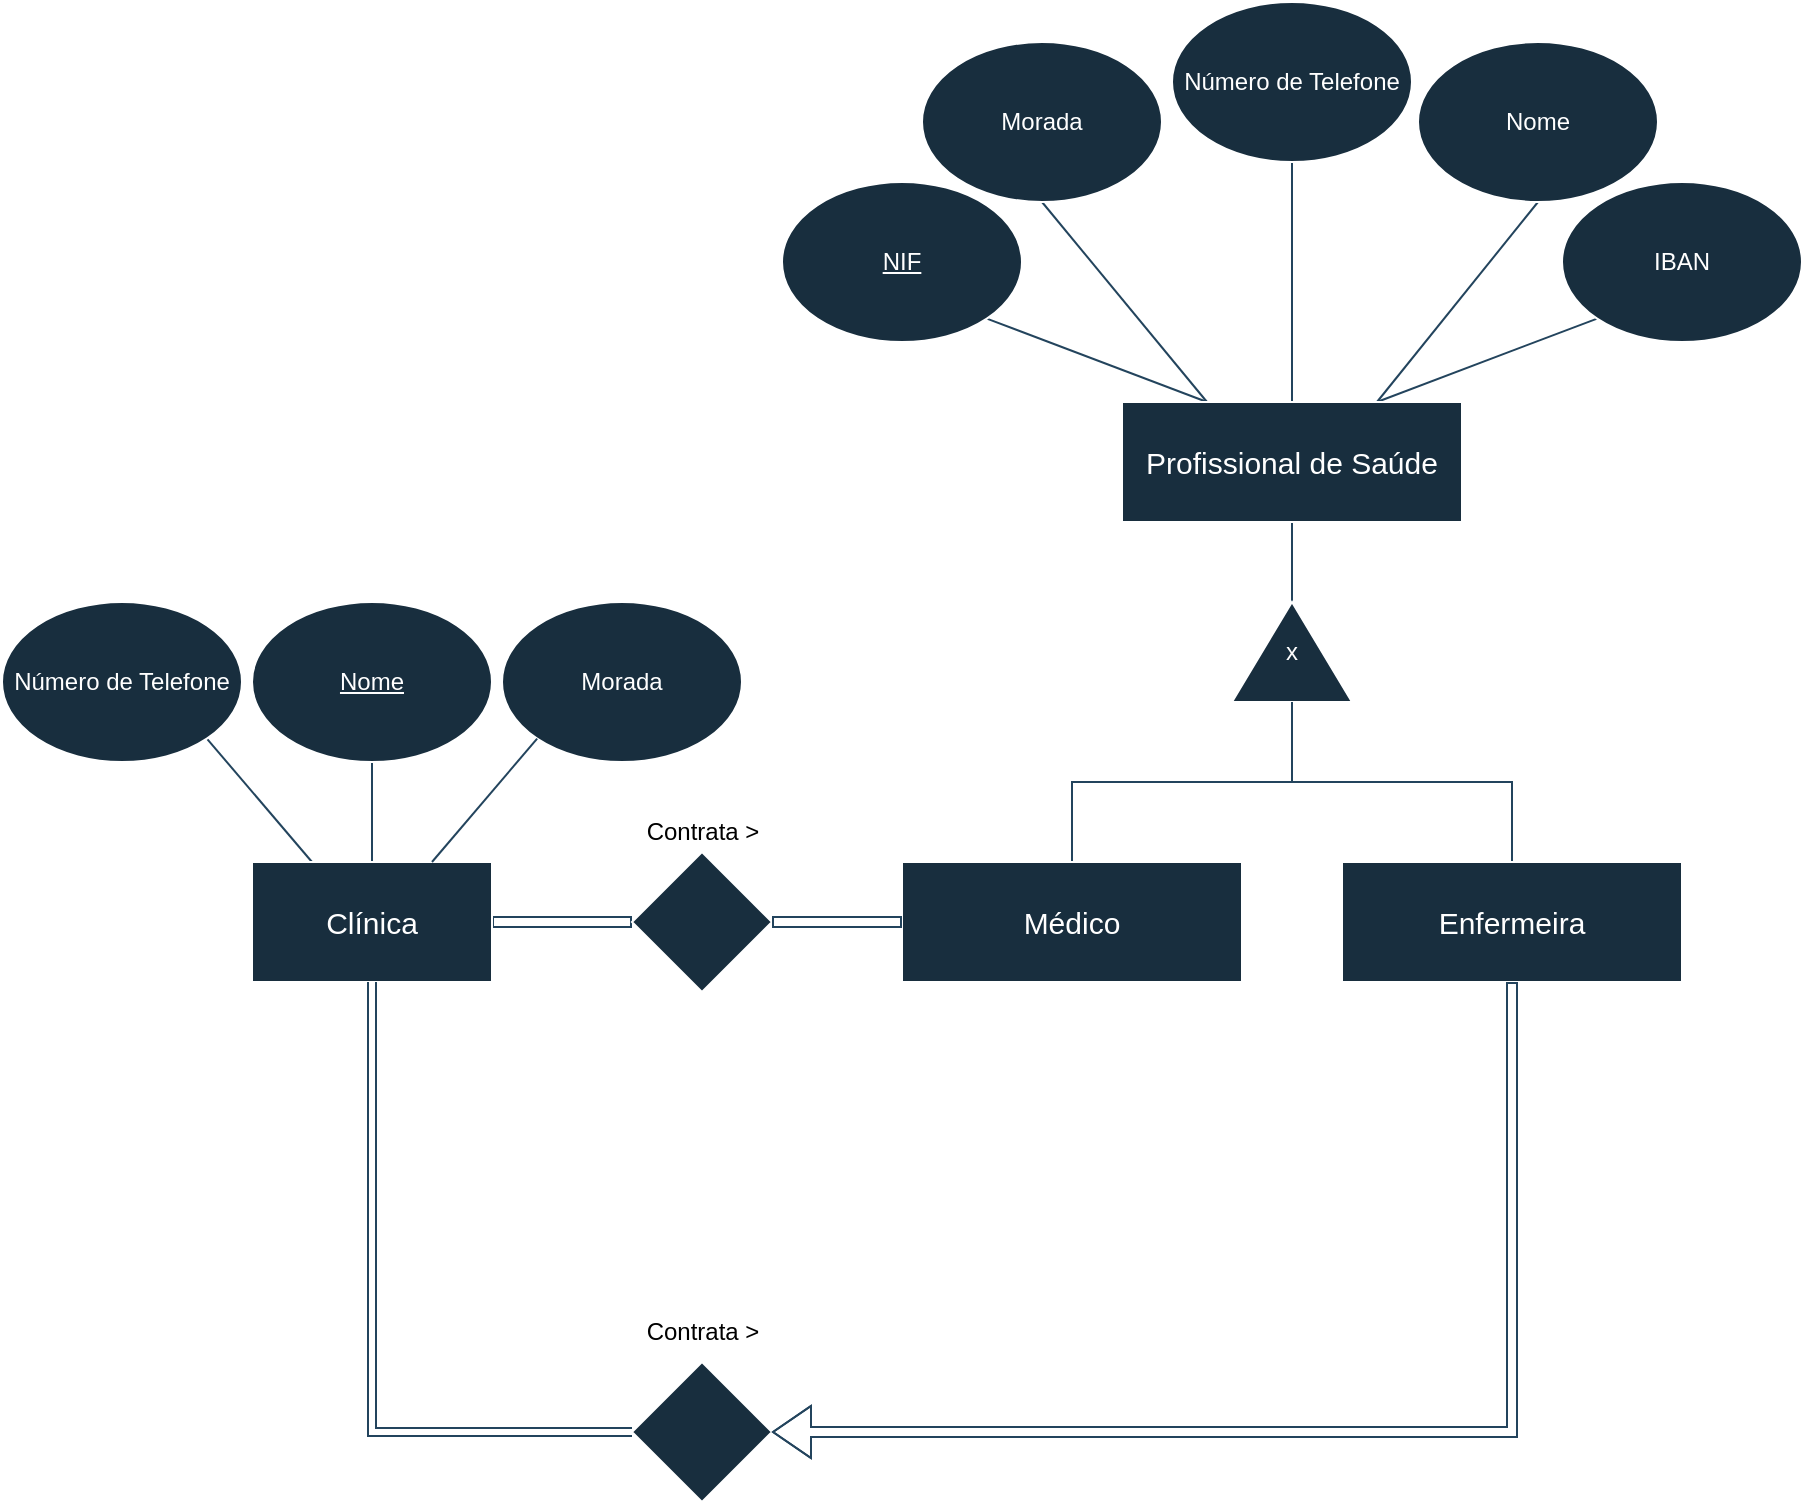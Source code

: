 <mxfile version="24.2.7" type="github" pages="2">
  <diagram id="R2lEEEUBdFMjLlhIrx00" name="Page-1">
    <mxGraphModel dx="1406" dy="894" grid="1" gridSize="10" guides="1" tooltips="1" connect="1" arrows="0" fold="1" page="1" pageScale="1" pageWidth="850" pageHeight="1100" math="0" shadow="0" extFonts="Permanent Marker^https://fonts.googleapis.com/css?family=Permanent+Marker">
      <root>
        <mxCell id="0" />
        <mxCell id="1" parent="0" />
        <mxCell id="osjCYdtPVFfUL0etH68a-21" style="rounded=0;orthogonalLoop=1;jettySize=auto;html=1;exitX=0.25;exitY=0;exitDx=0;exitDy=0;entryX=1;entryY=1;entryDx=0;entryDy=0;strokeColor=#23445D;endArrow=none;endFill=0;" parent="1" source="osjCYdtPVFfUL0etH68a-17" target="osjCYdtPVFfUL0etH68a-19" edge="1">
          <mxGeometry relative="1" as="geometry" />
        </mxCell>
        <mxCell id="osjCYdtPVFfUL0etH68a-24" style="rounded=0;orthogonalLoop=1;jettySize=auto;html=1;exitX=0.25;exitY=0;exitDx=0;exitDy=0;entryX=0.5;entryY=1;entryDx=0;entryDy=0;strokeColor=#23445D;endArrow=none;endFill=0;" parent="1" source="osjCYdtPVFfUL0etH68a-17" target="osjCYdtPVFfUL0etH68a-23" edge="1">
          <mxGeometry relative="1" as="geometry" />
        </mxCell>
        <mxCell id="osjCYdtPVFfUL0etH68a-25" style="edgeStyle=orthogonalEdgeStyle;rounded=0;orthogonalLoop=1;jettySize=auto;html=1;exitX=0.5;exitY=0;exitDx=0;exitDy=0;strokeColor=#23445D;entryX=0.5;entryY=1;entryDx=0;entryDy=0;endArrow=none;endFill=0;" parent="1" source="osjCYdtPVFfUL0etH68a-17" target="osjCYdtPVFfUL0etH68a-26" edge="1">
          <mxGeometry relative="1" as="geometry">
            <mxPoint x="645.0" y="170" as="targetPoint" />
          </mxGeometry>
        </mxCell>
        <mxCell id="osjCYdtPVFfUL0etH68a-28" style="rounded=0;orthogonalLoop=1;jettySize=auto;html=1;exitX=0.75;exitY=0;exitDx=0;exitDy=0;entryX=0.5;entryY=1;entryDx=0;entryDy=0;strokeColor=#23445D;endArrow=none;endFill=0;" parent="1" source="osjCYdtPVFfUL0etH68a-17" target="osjCYdtPVFfUL0etH68a-27" edge="1">
          <mxGeometry relative="1" as="geometry" />
        </mxCell>
        <mxCell id="osjCYdtPVFfUL0etH68a-30" style="rounded=0;orthogonalLoop=1;jettySize=auto;html=1;exitX=0.75;exitY=0;exitDx=0;exitDy=0;entryX=0;entryY=1;entryDx=0;entryDy=0;strokeColor=#23445D;endArrow=none;endFill=0;" parent="1" source="osjCYdtPVFfUL0etH68a-17" target="osjCYdtPVFfUL0etH68a-29" edge="1">
          <mxGeometry relative="1" as="geometry" />
        </mxCell>
        <mxCell id="osjCYdtPVFfUL0etH68a-36" style="edgeStyle=orthogonalEdgeStyle;rounded=0;orthogonalLoop=1;jettySize=auto;html=1;exitX=0.5;exitY=1;exitDx=0;exitDy=0;entryX=1;entryY=0.5;entryDx=0;entryDy=0;strokeColor=#23445D;endArrow=none;endFill=0;" parent="1" source="osjCYdtPVFfUL0etH68a-17" target="osjCYdtPVFfUL0etH68a-35" edge="1">
          <mxGeometry relative="1" as="geometry" />
        </mxCell>
        <mxCell id="osjCYdtPVFfUL0etH68a-17" value="&lt;span style=&quot;font-size: 15px;&quot;&gt;Profissional de Saúde&lt;/span&gt;" style="rounded=0;whiteSpace=wrap;html=1;strokeColor=#FFFFFF;fontColor=#FFFFFF;fillColor=#182E3E;" parent="1" vertex="1">
          <mxGeometry x="560" y="270" width="170" height="60" as="geometry" />
        </mxCell>
        <mxCell id="osjCYdtPVFfUL0etH68a-19" value="&lt;u&gt;NIF&lt;/u&gt;" style="ellipse;whiteSpace=wrap;html=1;labelBackgroundColor=none;fillColor=#182E3E;strokeColor=#FFFFFF;fontColor=#FFFFFF;" parent="1" vertex="1">
          <mxGeometry x="390" y="160" width="120" height="80" as="geometry" />
        </mxCell>
        <mxCell id="osjCYdtPVFfUL0etH68a-23" value="Morada" style="ellipse;whiteSpace=wrap;html=1;labelBackgroundColor=none;fillColor=#182E3E;strokeColor=#FFFFFF;fontColor=#FFFFFF;" parent="1" vertex="1">
          <mxGeometry x="460" y="90" width="120" height="80" as="geometry" />
        </mxCell>
        <mxCell id="osjCYdtPVFfUL0etH68a-26" value="Número de Telefone" style="ellipse;whiteSpace=wrap;html=1;labelBackgroundColor=none;fillColor=#182E3E;strokeColor=#FFFFFF;fontColor=#FFFFFF;" parent="1" vertex="1">
          <mxGeometry x="585" y="70" width="120" height="80" as="geometry" />
        </mxCell>
        <mxCell id="osjCYdtPVFfUL0etH68a-27" value="Nome" style="ellipse;whiteSpace=wrap;html=1;labelBackgroundColor=none;fillColor=#182E3E;strokeColor=#FFFFFF;fontColor=#FFFFFF;" parent="1" vertex="1">
          <mxGeometry x="708" y="90" width="120" height="80" as="geometry" />
        </mxCell>
        <mxCell id="osjCYdtPVFfUL0etH68a-29" value="IBAN" style="ellipse;whiteSpace=wrap;html=1;labelBackgroundColor=none;fillColor=#182E3E;strokeColor=#FFFFFF;fontColor=#FFFFFF;" parent="1" vertex="1">
          <mxGeometry x="780" y="160" width="120" height="80" as="geometry" />
        </mxCell>
        <mxCell id="osjCYdtPVFfUL0etH68a-31" style="edgeStyle=orthogonalEdgeStyle;rounded=0;orthogonalLoop=1;jettySize=auto;html=1;exitX=1;exitY=0.5;exitDx=0;exitDy=0;strokeColor=#23445D;endArrow=none;endFill=0;startArrow=none;startFill=0;entryX=0;entryY=0.5;entryDx=0;entryDy=0;shape=flexArrow;width=5;endSize=7.5;" parent="1" source="Xq9BSYsF8t9AHOJS5VjR-1" target="osjCYdtPVFfUL0etH68a-32" edge="1">
          <mxGeometry relative="1" as="geometry">
            <mxPoint x="200" y="535" as="sourcePoint" />
            <mxPoint x="295" y="555" as="targetPoint" />
          </mxGeometry>
        </mxCell>
        <mxCell id="osjCYdtPVFfUL0etH68a-32" value="" style="rhombus;whiteSpace=wrap;html=1;strokeColor=#FFFFFF;fontColor=#FFFFFF;fillColor=#182E3E;" parent="1" vertex="1">
          <mxGeometry x="315" y="495" width="70" height="70" as="geometry" />
        </mxCell>
        <mxCell id="osjCYdtPVFfUL0etH68a-35" value="x" style="triangle;whiteSpace=wrap;html=1;strokeColor=#FFFFFF;fontColor=#FFFFFF;fillColor=#182E3E;direction=north;rotation=0;" parent="1" vertex="1">
          <mxGeometry x="615" y="370" width="60" height="50" as="geometry" />
        </mxCell>
        <mxCell id="osjCYdtPVFfUL0etH68a-40" style="edgeStyle=orthogonalEdgeStyle;rounded=0;orthogonalLoop=1;jettySize=auto;html=1;exitX=0.5;exitY=0;exitDx=0;exitDy=0;entryX=0;entryY=0.5;entryDx=0;entryDy=0;strokeColor=#23445D;endArrow=none;endFill=0;" parent="1" source="osjCYdtPVFfUL0etH68a-38" target="osjCYdtPVFfUL0etH68a-35" edge="1">
          <mxGeometry relative="1" as="geometry" />
        </mxCell>
        <mxCell id="osjCYdtPVFfUL0etH68a-38" value="&lt;span style=&quot;font-size: 15px;&quot;&gt;Médico&lt;/span&gt;" style="rounded=0;whiteSpace=wrap;html=1;strokeColor=#FFFFFF;fontColor=#FFFFFF;fillColor=#182E3E;" parent="1" vertex="1">
          <mxGeometry x="450" y="500" width="170" height="60" as="geometry" />
        </mxCell>
        <mxCell id="osjCYdtPVFfUL0etH68a-41" style="edgeStyle=orthogonalEdgeStyle;rounded=0;orthogonalLoop=1;jettySize=auto;html=1;exitX=0.5;exitY=0;exitDx=0;exitDy=0;entryX=0;entryY=0.5;entryDx=0;entryDy=0;strokeColor=#23445D;endArrow=none;endFill=0;" parent="1" source="osjCYdtPVFfUL0etH68a-39" target="osjCYdtPVFfUL0etH68a-35" edge="1">
          <mxGeometry relative="1" as="geometry" />
        </mxCell>
        <mxCell id="osjCYdtPVFfUL0etH68a-39" value="&lt;span style=&quot;font-size: 15px;&quot;&gt;Enfermeira&lt;/span&gt;" style="rounded=0;whiteSpace=wrap;html=1;strokeColor=#FFFFFF;fontColor=#FFFFFF;fillColor=#182E3E;" parent="1" vertex="1">
          <mxGeometry x="670" y="500" width="170" height="60" as="geometry" />
        </mxCell>
        <mxCell id="osjCYdtPVFfUL0etH68a-3" style="edgeStyle=orthogonalEdgeStyle;rounded=0;orthogonalLoop=1;jettySize=auto;html=1;exitX=0.5;exitY=0;exitDx=0;exitDy=0;entryX=0.5;entryY=1;entryDx=0;entryDy=0;endArrow=none;endFill=0;labelBackgroundColor=none;strokeColor=#23445D;fontColor=default;" parent="1" source="Xq9BSYsF8t9AHOJS5VjR-1" target="Xq9BSYsF8t9AHOJS5VjR-3" edge="1">
          <mxGeometry relative="1" as="geometry" />
        </mxCell>
        <mxCell id="osjCYdtPVFfUL0etH68a-14" style="rounded=0;orthogonalLoop=1;jettySize=auto;html=1;exitX=0.25;exitY=0;exitDx=0;exitDy=0;strokeColor=#23445D;startArrow=none;startFill=0;endArrow=none;endFill=0;entryX=1;entryY=1;entryDx=0;entryDy=0;" parent="1" source="Xq9BSYsF8t9AHOJS5VjR-1" target="osjCYdtPVFfUL0etH68a-16" edge="1">
          <mxGeometry relative="1" as="geometry">
            <mxPoint x="85" y="480" as="targetPoint" />
          </mxGeometry>
        </mxCell>
        <mxCell id="Xq9BSYsF8t9AHOJS5VjR-1" value="&lt;font style=&quot;font-size: 15px;&quot;&gt;Clínica&lt;/font&gt;" style="rounded=0;whiteSpace=wrap;html=1;labelBackgroundColor=none;fillColor=#182E3E;strokeColor=#FFFFFF;fontColor=#FFFFFF;" parent="1" vertex="1">
          <mxGeometry x="125" y="500" width="120" height="60" as="geometry" />
        </mxCell>
        <mxCell id="Xq9BSYsF8t9AHOJS5VjR-3" value="&lt;u&gt;Nome&lt;/u&gt;" style="ellipse;whiteSpace=wrap;html=1;labelBackgroundColor=none;fillColor=#182E3E;strokeColor=#FFFFFF;fontColor=#FFFFFF;" parent="1" vertex="1">
          <mxGeometry x="125" y="370" width="120" height="80" as="geometry" />
        </mxCell>
        <mxCell id="osjCYdtPVFfUL0etH68a-4" value="Morada" style="ellipse;whiteSpace=wrap;html=1;labelBackgroundColor=none;fillColor=#182E3E;strokeColor=#FFFFFF;fontColor=#FFFFFF;" parent="1" vertex="1">
          <mxGeometry x="250" y="370" width="120" height="80" as="geometry" />
        </mxCell>
        <mxCell id="osjCYdtPVFfUL0etH68a-6" value="" style="endArrow=none;html=1;rounded=0;entryX=0;entryY=1;entryDx=0;entryDy=0;exitX=0.75;exitY=0;exitDx=0;exitDy=0;labelBackgroundColor=none;strokeColor=#23445D;fontColor=default;" parent="1" source="Xq9BSYsF8t9AHOJS5VjR-1" target="osjCYdtPVFfUL0etH68a-4" edge="1">
          <mxGeometry width="50" height="50" relative="1" as="geometry">
            <mxPoint x="165" y="590" as="sourcePoint" />
            <mxPoint x="215" y="540" as="targetPoint" />
            <Array as="points" />
          </mxGeometry>
        </mxCell>
        <mxCell id="osjCYdtPVFfUL0etH68a-16" value="Número de Telefone" style="ellipse;whiteSpace=wrap;html=1;labelBackgroundColor=none;fillColor=#182E3E;strokeColor=#FFFFFF;fontColor=#FFFFFF;" parent="1" vertex="1">
          <mxGeometry y="370" width="120" height="80" as="geometry" />
        </mxCell>
        <mxCell id="osjCYdtPVFfUL0etH68a-42" style="edgeStyle=orthogonalEdgeStyle;rounded=0;orthogonalLoop=1;jettySize=auto;html=1;strokeColor=#23445D;endArrow=none;endFill=0;startArrow=none;startFill=0;shape=flexArrow;width=5;endSize=7.5;entryX=0;entryY=0.5;entryDx=0;entryDy=0;exitX=1;exitY=0.5;exitDx=0;exitDy=0;" parent="1" source="osjCYdtPVFfUL0etH68a-32" target="osjCYdtPVFfUL0etH68a-38" edge="1">
          <mxGeometry relative="1" as="geometry">
            <mxPoint x="390" y="530" as="sourcePoint" />
            <mxPoint x="410" y="570" as="targetPoint" />
            <Array as="points" />
          </mxGeometry>
        </mxCell>
        <mxCell id="osjCYdtPVFfUL0etH68a-45" style="edgeStyle=orthogonalEdgeStyle;rounded=0;orthogonalLoop=1;jettySize=auto;html=1;exitX=0.5;exitY=1;exitDx=0;exitDy=0;strokeColor=#23445D;endArrow=block;endFill=0;startArrow=none;startFill=0;entryX=0;entryY=0.5;entryDx=0;entryDy=0;shape=link;" parent="1" source="Xq9BSYsF8t9AHOJS5VjR-1" target="osjCYdtPVFfUL0etH68a-46" edge="1">
          <mxGeometry relative="1" as="geometry">
            <mxPoint x="245" y="645" as="sourcePoint" />
            <mxPoint x="295" y="670" as="targetPoint" />
          </mxGeometry>
        </mxCell>
        <mxCell id="osjCYdtPVFfUL0etH68a-46" value="" style="rhombus;whiteSpace=wrap;html=1;strokeColor=#FFFFFF;fontColor=#FFFFFF;fillColor=#182E3E;" parent="1" vertex="1">
          <mxGeometry x="315" y="750" width="70" height="70" as="geometry" />
        </mxCell>
        <mxCell id="osjCYdtPVFfUL0etH68a-47" style="edgeStyle=orthogonalEdgeStyle;rounded=0;orthogonalLoop=1;jettySize=auto;html=1;strokeColor=#23445D;endArrow=none;endFill=0;startArrow=block;startFill=0;shape=flexArrow;width=5;endSize=7.5;entryX=0.5;entryY=1;entryDx=0;entryDy=0;exitX=1;exitY=0.5;exitDx=0;exitDy=0;" parent="1" source="osjCYdtPVFfUL0etH68a-46" target="osjCYdtPVFfUL0etH68a-39" edge="1">
          <mxGeometry relative="1" as="geometry">
            <mxPoint x="390" y="645" as="sourcePoint" />
            <mxPoint x="450" y="645" as="targetPoint" />
            <Array as="points" />
          </mxGeometry>
        </mxCell>
        <mxCell id="jBcFQ4x_I9QCF7RiTCGO-1" value="Contrata &amp;gt;" style="text;html=1;align=center;verticalAlign=middle;resizable=0;points=[];autosize=1;strokeColor=none;fillColor=none;" vertex="1" parent="1">
          <mxGeometry x="310" y="470" width="80" height="30" as="geometry" />
        </mxCell>
        <mxCell id="jBcFQ4x_I9QCF7RiTCGO-2" value="Contrata &amp;gt;" style="text;html=1;align=center;verticalAlign=middle;resizable=0;points=[];autosize=1;strokeColor=none;fillColor=none;" vertex="1" parent="1">
          <mxGeometry x="310" y="720" width="80" height="30" as="geometry" />
        </mxCell>
      </root>
    </mxGraphModel>
  </diagram>
  <diagram id="eszG7Yqa4CYs2EVS8M4d" name="Page-2">
    <mxGraphModel dx="984" dy="626" grid="1" gridSize="10" guides="1" tooltips="1" connect="1" arrows="1" fold="1" page="1" pageScale="1" pageWidth="827" pageHeight="1169" math="0" shadow="0">
      <root>
        <mxCell id="0" />
        <mxCell id="1" parent="0" />
      </root>
    </mxGraphModel>
  </diagram>
</mxfile>
